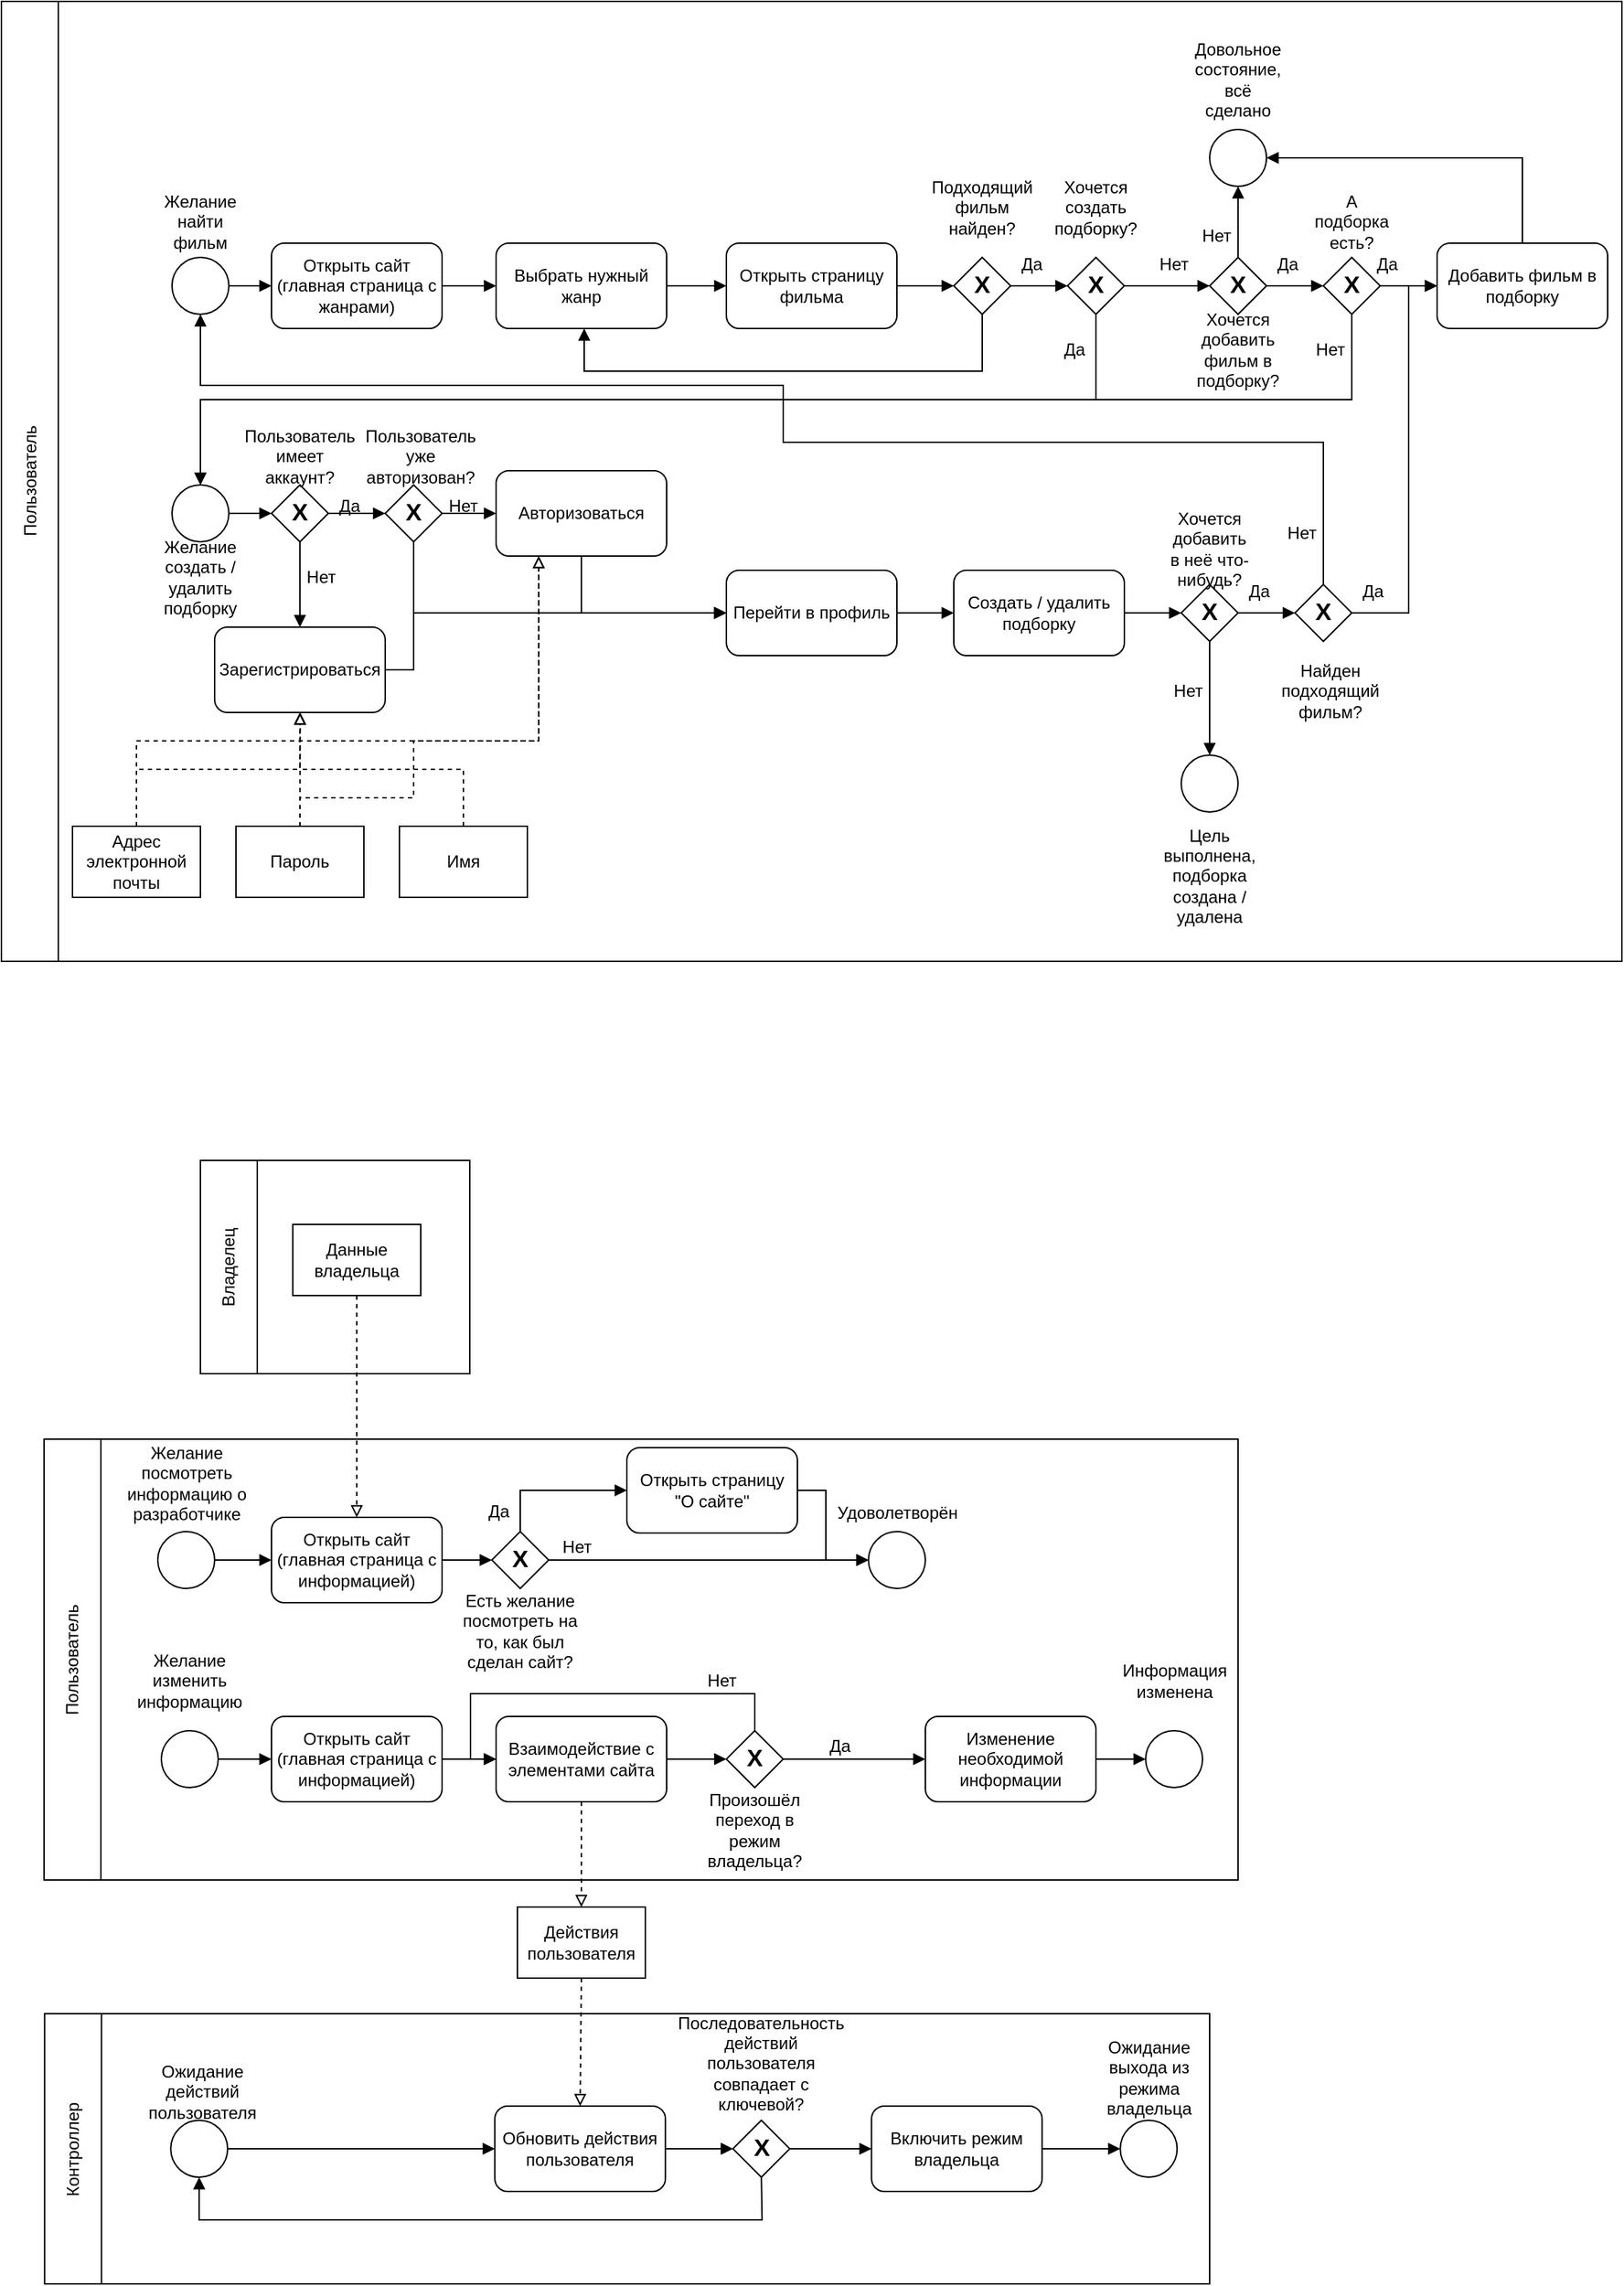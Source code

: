 <mxfile>
    <diagram id="mIA_LtEoGauMohXkHAKf" name="Page-1">
        <mxGraphModel dx="1354" dy="723" grid="0" gridSize="10" guides="1" tooltips="1" connect="1" arrows="1" fold="1" page="0" pageScale="1" pageWidth="1169" pageHeight="827" math="0" shadow="0">
            <root>
                <mxCell id="0"/>
                <mxCell id="1" parent="0"/>
                <mxCell id="163" value="" style="whiteSpace=wrap;html=1;rotation=0;" vertex="1" parent="1">
                    <mxGeometry x="79.13" y="1455" width="780.87" height="190" as="geometry"/>
                </mxCell>
                <mxCell id="162" value="" style="whiteSpace=wrap;html=1;rotation=0;" vertex="1" parent="1">
                    <mxGeometry x="189.5" y="855" width="150" height="150" as="geometry"/>
                </mxCell>
                <mxCell id="111" value="Владелец" style="whiteSpace=wrap;html=1;rotation=-90;" vertex="1" parent="1">
                    <mxGeometry x="95" y="910" width="150" height="40" as="geometry"/>
                </mxCell>
                <mxCell id="161" value="" style="whiteSpace=wrap;html=1;rotation=0;" vertex="1" parent="1">
                    <mxGeometry x="80" y="1051" width="800" height="310" as="geometry"/>
                </mxCell>
                <mxCell id="105" value="" style="whiteSpace=wrap;html=1;rounded=0;fontSize=12;rotation=0;" parent="1" vertex="1">
                    <mxGeometry x="50" y="40" width="1100" height="675" as="geometry"/>
                </mxCell>
                <mxCell id="112" value="Данные владельца" style="whiteSpace=wrap;html=1;rounded=0;fontSize=12;" vertex="1" parent="1">
                    <mxGeometry x="215" y="900" width="90" height="50" as="geometry"/>
                </mxCell>
                <mxCell id="3" value="Пользователь" style="whiteSpace=wrap;html=1;rotation=-90;" parent="1" vertex="1">
                    <mxGeometry x="-307.5" y="357.5" width="675" height="40" as="geometry"/>
                </mxCell>
                <mxCell id="120" style="edgeStyle=none;html=1;exitX=1;exitY=0.5;exitDx=0;exitDy=0;entryX=0;entryY=0.5;entryDx=0;entryDy=0;endArrow=block;endFill=1;" edge="1" parent="1" source="114" target="117">
                    <mxGeometry relative="1" as="geometry"/>
                </mxCell>
                <mxCell id="7" style="edgeStyle=none;html=1;exitX=1;exitY=0.5;exitDx=0;exitDy=0;entryX=0;entryY=0.5;entryDx=0;entryDy=0;endArrow=block;endFill=1;" parent="1" source="4" target="6" edge="1">
                    <mxGeometry relative="1" as="geometry"/>
                </mxCell>
                <mxCell id="121" style="edgeStyle=none;html=1;exitX=0.5;exitY=0;exitDx=0;exitDy=0;entryX=0;entryY=0.5;entryDx=0;entryDy=0;endArrow=block;endFill=1;rounded=0;" edge="1" parent="1" source="114" target="116">
                    <mxGeometry relative="1" as="geometry">
                        <Array as="points">
                            <mxPoint x="375" y="1087"/>
                        </Array>
                    </mxGeometry>
                </mxCell>
                <mxCell id="4" value="" style="ellipse;whiteSpace=wrap;html=1;" parent="1" vertex="1">
                    <mxGeometry x="130" y="220" width="40" height="40" as="geometry"/>
                </mxCell>
                <mxCell id="114" value="&lt;b&gt;&lt;font style=&quot;font-size: 17px;&quot;&gt;Х&lt;/font&gt;&lt;/b&gt;" style="rhombus;whiteSpace=wrap;html=1;rounded=0;" vertex="1" parent="1">
                    <mxGeometry x="355" y="1116" width="40" height="40" as="geometry"/>
                </mxCell>
                <mxCell id="5" value="Желание найти фильм" style="text;strokeColor=none;align=center;fillColor=none;html=1;verticalAlign=middle;whiteSpace=wrap;rounded=0;" parent="1" vertex="1">
                    <mxGeometry x="120" y="180" width="60" height="30" as="geometry"/>
                </mxCell>
                <mxCell id="115" value="Есть желание посмотреть на то, как был сделан сайт?" style="text;strokeColor=none;align=center;fillColor=none;html=1;verticalAlign=middle;whiteSpace=wrap;rounded=0;" vertex="1" parent="1">
                    <mxGeometry x="330" y="1156" width="90" height="60" as="geometry"/>
                </mxCell>
                <mxCell id="14" style="edgeStyle=none;html=1;exitX=1;exitY=0.5;exitDx=0;exitDy=0;entryX=0;entryY=0.5;entryDx=0;entryDy=0;fontSize=12;endArrow=block;endFill=1;" parent="1" source="6" target="8" edge="1">
                    <mxGeometry relative="1" as="geometry"/>
                </mxCell>
                <mxCell id="126" style="edgeStyle=none;rounded=0;html=1;exitX=1;exitY=0.5;exitDx=0;exitDy=0;entryX=0;entryY=0.5;entryDx=0;entryDy=0;endArrow=block;endFill=1;" edge="1" parent="1" source="116" target="117">
                    <mxGeometry relative="1" as="geometry">
                        <Array as="points">
                            <mxPoint x="590" y="1087"/>
                            <mxPoint x="590" y="1136"/>
                        </Array>
                    </mxGeometry>
                </mxCell>
                <mxCell id="6" value="Открыть сайт (главная страница с жанрами)" style="whiteSpace=wrap;html=1;rounded=1;" parent="1" vertex="1">
                    <mxGeometry x="200" y="210" width="120" height="60" as="geometry"/>
                </mxCell>
                <mxCell id="116" value="Открыть страницу &quot;О сайте&quot;" style="whiteSpace=wrap;html=1;rounded=1;" vertex="1" parent="1">
                    <mxGeometry x="450" y="1057" width="120" height="60" as="geometry"/>
                </mxCell>
                <mxCell id="15" style="edgeStyle=none;html=1;exitX=1;exitY=0.5;exitDx=0;exitDy=0;entryX=0;entryY=0.5;entryDx=0;entryDy=0;fontSize=12;endArrow=block;endFill=1;" parent="1" source="8" target="9" edge="1">
                    <mxGeometry relative="1" as="geometry"/>
                </mxCell>
                <mxCell id="117" value="" style="ellipse;whiteSpace=wrap;html=1;" vertex="1" parent="1">
                    <mxGeometry x="620" y="1116" width="40" height="40" as="geometry"/>
                </mxCell>
                <mxCell id="8" value="Выбрать нужный жанр" style="whiteSpace=wrap;html=1;rounded=1;" parent="1" vertex="1">
                    <mxGeometry x="358" y="210" width="120" height="60" as="geometry"/>
                </mxCell>
                <mxCell id="119" value="Удоволетворён" style="text;strokeColor=none;align=center;fillColor=none;html=1;verticalAlign=middle;whiteSpace=wrap;rounded=0;" vertex="1" parent="1">
                    <mxGeometry x="592.5" y="1088" width="95" height="29" as="geometry"/>
                </mxCell>
                <mxCell id="16" style="edgeStyle=none;html=1;exitX=1;exitY=0.5;exitDx=0;exitDy=0;entryX=0;entryY=0.5;entryDx=0;entryDy=0;fontSize=12;endArrow=block;endFill=1;" parent="1" source="9" target="11" edge="1">
                    <mxGeometry relative="1" as="geometry"/>
                </mxCell>
                <mxCell id="124" value="Да" style="text;strokeColor=none;align=center;fillColor=none;html=1;verticalAlign=middle;whiteSpace=wrap;rounded=0;" vertex="1" parent="1">
                    <mxGeometry x="340" y="1091" width="40" height="21" as="geometry"/>
                </mxCell>
                <mxCell id="9" value="Открыть страницу фильма" style="whiteSpace=wrap;html=1;rounded=1;" parent="1" vertex="1">
                    <mxGeometry x="520" y="210" width="120" height="60" as="geometry"/>
                </mxCell>
                <mxCell id="125" value="Нет" style="text;strokeColor=none;align=center;fillColor=none;html=1;verticalAlign=middle;whiteSpace=wrap;rounded=0;" vertex="1" parent="1">
                    <mxGeometry x="395" y="1116" width="40" height="21" as="geometry"/>
                </mxCell>
                <mxCell id="20" style="edgeStyle=none;html=1;exitX=1;exitY=0.5;exitDx=0;exitDy=0;entryX=0;entryY=0.5;entryDx=0;entryDy=0;fontSize=12;endArrow=block;endFill=1;" parent="1" source="11" target="19" edge="1">
                    <mxGeometry relative="1" as="geometry"/>
                </mxCell>
                <mxCell id="127" value="Желание изменить информацию" style="text;strokeColor=none;align=center;fillColor=none;html=1;verticalAlign=middle;whiteSpace=wrap;rounded=0;" vertex="1" parent="1">
                    <mxGeometry x="95" y="1191" width="95" height="60" as="geometry"/>
                </mxCell>
                <mxCell id="28" style="edgeStyle=none;html=1;exitX=0.5;exitY=1;exitDx=0;exitDy=0;fontSize=12;endArrow=block;endFill=1;rounded=0;" parent="1" source="11" edge="1">
                    <mxGeometry relative="1" as="geometry">
                        <mxPoint x="420" y="270" as="targetPoint"/>
                        <Array as="points">
                            <mxPoint x="700" y="300"/>
                            <mxPoint x="420" y="300"/>
                        </Array>
                    </mxGeometry>
                </mxCell>
                <mxCell id="131" style="edgeStyle=none;rounded=0;html=1;exitX=1;exitY=0.5;exitDx=0;exitDy=0;entryX=0;entryY=0.5;entryDx=0;entryDy=0;endArrow=block;endFill=1;" edge="1" parent="1" source="128" target="129">
                    <mxGeometry relative="1" as="geometry"/>
                </mxCell>
                <mxCell id="11" value="&lt;b&gt;&lt;font style=&quot;font-size: 17px;&quot;&gt;Х&lt;/font&gt;&lt;/b&gt;" style="rhombus;whiteSpace=wrap;html=1;rounded=0;" parent="1" vertex="1">
                    <mxGeometry x="680" y="220" width="40" height="40" as="geometry"/>
                </mxCell>
                <mxCell id="128" value="" style="ellipse;whiteSpace=wrap;html=1;" vertex="1" parent="1">
                    <mxGeometry x="122.5" y="1256" width="40" height="40" as="geometry"/>
                </mxCell>
                <mxCell id="18" value="Хочется создать подборку?" style="text;strokeColor=none;align=center;fillColor=none;html=1;verticalAlign=middle;whiteSpace=wrap;rounded=0;fontSize=12;" parent="1" vertex="1">
                    <mxGeometry x="750" y="170" width="60" height="30" as="geometry"/>
                </mxCell>
                <mxCell id="132" style="edgeStyle=none;rounded=0;html=1;exitX=1;exitY=0.5;exitDx=0;exitDy=0;entryX=0;entryY=0.5;entryDx=0;entryDy=0;endArrow=block;endFill=1;" edge="1" parent="1" source="129" target="130">
                    <mxGeometry relative="1" as="geometry"/>
                </mxCell>
                <mxCell id="22" style="edgeStyle=none;html=1;exitX=1;exitY=0.5;exitDx=0;exitDy=0;entryX=0;entryY=0.5;entryDx=0;entryDy=0;fontSize=12;endArrow=block;endFill=1;" parent="1" source="19" target="77" edge="1">
                    <mxGeometry relative="1" as="geometry">
                        <mxPoint x="870.0" y="240" as="targetPoint"/>
                    </mxGeometry>
                </mxCell>
                <mxCell id="129" value="Открыть сайт (главная страница с информацией)" style="whiteSpace=wrap;html=1;rounded=1;" vertex="1" parent="1">
                    <mxGeometry x="200" y="1246" width="120" height="60" as="geometry"/>
                </mxCell>
                <mxCell id="29" style="edgeStyle=none;rounded=0;html=1;exitX=0.5;exitY=1;exitDx=0;exitDy=0;fontSize=12;endArrow=block;endFill=1;entryX=0.5;entryY=0;entryDx=0;entryDy=0;" parent="1" source="19" target="25" edge="1">
                    <mxGeometry relative="1" as="geometry">
                        <mxPoint x="240" y="360" as="targetPoint"/>
                        <Array as="points">
                            <mxPoint x="780" y="320"/>
                            <mxPoint x="150" y="320"/>
                        </Array>
                    </mxGeometry>
                </mxCell>
                <mxCell id="155" style="edgeStyle=none;rounded=0;html=1;exitX=1;exitY=0.5;exitDx=0;exitDy=0;entryX=0;entryY=0.5;entryDx=0;entryDy=0;endArrow=block;endFill=1;" edge="1" parent="1" source="130" target="151">
                    <mxGeometry relative="1" as="geometry"/>
                </mxCell>
                <mxCell id="19" value="&lt;b&gt;&lt;font style=&quot;font-size: 17px;&quot;&gt;Х&lt;/font&gt;&lt;/b&gt;" style="rhombus;whiteSpace=wrap;html=1;rounded=0;" parent="1" vertex="1">
                    <mxGeometry x="760" y="220" width="40" height="40" as="geometry"/>
                </mxCell>
                <mxCell id="164" style="edgeStyle=none;rounded=0;html=1;exitX=0.5;exitY=1;exitDx=0;exitDy=0;entryX=0.5;entryY=0;entryDx=0;entryDy=0;endArrow=block;endFill=0;dashed=1;" edge="1" parent="1" source="130" target="149">
                    <mxGeometry relative="1" as="geometry"/>
                </mxCell>
                <mxCell id="130" value="Взаимодействие с элементами сайта" style="whiteSpace=wrap;html=1;rounded=1;" vertex="1" parent="1">
                    <mxGeometry x="358" y="1246" width="120" height="60" as="geometry"/>
                </mxCell>
                <mxCell id="21" value="Да" style="text;strokeColor=none;align=center;fillColor=none;html=1;verticalAlign=middle;whiteSpace=wrap;rounded=0;fontSize=12;" parent="1" vertex="1">
                    <mxGeometry x="720" y="220" width="30" height="10" as="geometry"/>
                </mxCell>
                <mxCell id="133" value="Контроллер" style="whiteSpace=wrap;html=1;rotation=-90;" vertex="1" parent="1">
                    <mxGeometry x="-34.62" y="1530" width="190" height="40" as="geometry"/>
                </mxCell>
                <mxCell id="23" value="Нет" style="text;strokeColor=none;align=center;fillColor=none;html=1;verticalAlign=middle;whiteSpace=wrap;rounded=0;fontSize=12;" parent="1" vertex="1">
                    <mxGeometry x="820" y="220" width="30" height="10" as="geometry"/>
                </mxCell>
                <mxCell id="147" style="edgeStyle=none;rounded=0;html=1;exitX=1;exitY=0.5;exitDx=0;exitDy=0;entryX=0;entryY=0.5;entryDx=0;entryDy=0;endArrow=block;endFill=1;" edge="1" parent="1" source="135" target="137">
                    <mxGeometry relative="1" as="geometry"/>
                </mxCell>
                <mxCell id="32" style="edgeStyle=none;rounded=0;html=1;exitX=1;exitY=0.5;exitDx=0;exitDy=0;entryX=0;entryY=0.5;entryDx=0;entryDy=0;fontSize=12;endArrow=block;endFill=1;" parent="1" source="25" target="31" edge="1">
                    <mxGeometry relative="1" as="geometry"/>
                </mxCell>
                <mxCell id="135" value="" style="ellipse;whiteSpace=wrap;html=1;" vertex="1" parent="1">
                    <mxGeometry x="129.13" y="1530" width="40" height="40" as="geometry"/>
                </mxCell>
                <mxCell id="25" value="" style="ellipse;whiteSpace=wrap;html=1;" parent="1" vertex="1">
                    <mxGeometry x="130" y="380" width="40" height="40" as="geometry"/>
                </mxCell>
                <mxCell id="136" value="Ожидание действий пользователя" style="text;strokeColor=none;align=center;fillColor=none;html=1;verticalAlign=middle;whiteSpace=wrap;rounded=0;" vertex="1" parent="1">
                    <mxGeometry x="104.13" y="1480" width="95" height="60" as="geometry"/>
                </mxCell>
                <mxCell id="26" value="Желание создать / удалить подборку" style="text;strokeColor=none;align=center;fillColor=none;html=1;verticalAlign=middle;whiteSpace=wrap;rounded=0;" parent="1" vertex="1">
                    <mxGeometry x="120" y="430" width="60" height="30" as="geometry"/>
                </mxCell>
                <mxCell id="142" style="edgeStyle=none;rounded=0;html=1;exitX=1;exitY=0.5;exitDx=0;exitDy=0;entryX=0;entryY=0.5;entryDx=0;entryDy=0;endArrow=block;endFill=1;" edge="1" parent="1" source="137" target="138">
                    <mxGeometry relative="1" as="geometry"/>
                </mxCell>
                <mxCell id="30" value="Да" style="text;strokeColor=none;align=center;fillColor=none;html=1;verticalAlign=middle;whiteSpace=wrap;rounded=0;fontSize=12;" parent="1" vertex="1">
                    <mxGeometry x="750" y="280" width="30" height="10" as="geometry"/>
                </mxCell>
                <mxCell id="137" value="Обновить действия пользователя" style="whiteSpace=wrap;html=1;rounded=1;" vertex="1" parent="1">
                    <mxGeometry x="357.13" y="1520" width="120" height="60" as="geometry"/>
                </mxCell>
                <mxCell id="37" style="edgeStyle=none;rounded=0;html=1;exitX=1;exitY=0.5;exitDx=0;exitDy=0;entryX=0;entryY=0.5;entryDx=0;entryDy=0;fontSize=12;endArrow=block;endFill=1;" parent="1" source="31" target="35" edge="1">
                    <mxGeometry relative="1" as="geometry"/>
                </mxCell>
                <mxCell id="143" style="edgeStyle=none;rounded=0;html=1;exitX=1;exitY=0.5;exitDx=0;exitDy=0;entryX=0;entryY=0.5;entryDx=0;entryDy=0;endArrow=block;endFill=1;" edge="1" parent="1" source="138" target="141">
                    <mxGeometry relative="1" as="geometry"/>
                </mxCell>
                <mxCell id="45" style="edgeStyle=none;rounded=0;html=1;exitX=0.5;exitY=1;exitDx=0;exitDy=0;fontSize=12;endArrow=block;endFill=1;" parent="1" source="31" target="44" edge="1">
                    <mxGeometry relative="1" as="geometry"/>
                </mxCell>
                <mxCell id="144" style="edgeStyle=none;rounded=0;html=1;exitX=0.5;exitY=1;exitDx=0;exitDy=0;entryX=0.5;entryY=1;entryDx=0;entryDy=0;endArrow=block;endFill=1;" edge="1" parent="1" source="138" target="135">
                    <mxGeometry relative="1" as="geometry">
                        <Array as="points">
                            <mxPoint x="545.13" y="1600"/>
                            <mxPoint x="149.13" y="1600"/>
                        </Array>
                    </mxGeometry>
                </mxCell>
                <mxCell id="31" value="&lt;b&gt;&lt;font style=&quot;font-size: 17px;&quot;&gt;Х&lt;/font&gt;&lt;/b&gt;" style="rhombus;whiteSpace=wrap;html=1;rounded=0;" parent="1" vertex="1">
                    <mxGeometry x="200" y="380" width="40" height="40" as="geometry"/>
                </mxCell>
                <mxCell id="138" value="&lt;b&gt;&lt;font style=&quot;font-size: 17px;&quot;&gt;Х&lt;/font&gt;&lt;/b&gt;" style="rhombus;whiteSpace=wrap;html=1;rounded=0;" vertex="1" parent="1">
                    <mxGeometry x="524.63" y="1530" width="40" height="40" as="geometry"/>
                </mxCell>
                <mxCell id="33" value="Пользователь имеет аккаунт?" style="text;strokeColor=none;align=center;fillColor=none;html=1;verticalAlign=middle;whiteSpace=wrap;rounded=0;" parent="1" vertex="1">
                    <mxGeometry x="195" y="350" width="50" height="20" as="geometry"/>
                </mxCell>
                <mxCell id="139" value="Последовательность действий пользователя совпадает с ключевой?" style="text;strokeColor=none;align=center;fillColor=none;html=1;verticalAlign=middle;whiteSpace=wrap;rounded=0;" vertex="1" parent="1">
                    <mxGeometry x="497.13" y="1460" width="95" height="60" as="geometry"/>
                </mxCell>
                <mxCell id="42" style="edgeStyle=none;rounded=0;html=1;exitX=1;exitY=0.5;exitDx=0;exitDy=0;entryX=0;entryY=0.5;entryDx=0;entryDy=0;fontSize=12;endArrow=block;endFill=1;" parent="1" source="35" target="40" edge="1">
                    <mxGeometry relative="1" as="geometry"/>
                </mxCell>
                <mxCell id="166" style="edgeStyle=none;rounded=0;html=1;exitX=1;exitY=0.5;exitDx=0;exitDy=0;entryX=0;entryY=0.5;entryDx=0;entryDy=0;endArrow=block;endFill=1;" edge="1" parent="1" source="141" target="145">
                    <mxGeometry relative="1" as="geometry"/>
                </mxCell>
                <mxCell id="141" value="Включить режим владельца" style="whiteSpace=wrap;html=1;rounded=1;" vertex="1" parent="1">
                    <mxGeometry x="622.13" y="1520" width="120" height="60" as="geometry"/>
                </mxCell>
                <mxCell id="47" style="edgeStyle=none;rounded=0;html=1;exitX=0.5;exitY=1;exitDx=0;exitDy=0;entryX=0;entryY=0.5;entryDx=0;entryDy=0;fontSize=12;endArrow=block;endFill=1;" parent="1" source="35" target="41" edge="1">
                    <mxGeometry relative="1" as="geometry">
                        <Array as="points">
                            <mxPoint x="300" y="470"/>
                        </Array>
                    </mxGeometry>
                </mxCell>
                <mxCell id="145" value="" style="ellipse;whiteSpace=wrap;html=1;" vertex="1" parent="1">
                    <mxGeometry x="797.13" y="1530" width="40" height="40" as="geometry"/>
                </mxCell>
                <mxCell id="35" value="&lt;b&gt;&lt;font style=&quot;font-size: 17px;&quot;&gt;Х&lt;/font&gt;&lt;/b&gt;" style="rhombus;whiteSpace=wrap;html=1;rounded=0;" parent="1" vertex="1">
                    <mxGeometry x="280" y="380" width="40" height="40" as="geometry"/>
                </mxCell>
                <mxCell id="146" value="Ожидание выхода из режима владельца" style="text;strokeColor=none;align=center;fillColor=none;html=1;verticalAlign=middle;whiteSpace=wrap;rounded=0;" vertex="1" parent="1">
                    <mxGeometry x="769.63" y="1470" width="95" height="60" as="geometry"/>
                </mxCell>
                <mxCell id="36" value="Пользователь уже авторизован?" style="text;strokeColor=none;align=center;fillColor=none;html=1;verticalAlign=middle;whiteSpace=wrap;rounded=0;" parent="1" vertex="1">
                    <mxGeometry x="280" y="350" width="50" height="20" as="geometry"/>
                </mxCell>
                <mxCell id="165" style="edgeStyle=none;rounded=0;html=1;exitX=0.5;exitY=1;exitDx=0;exitDy=0;entryX=0.5;entryY=0;entryDx=0;entryDy=0;dashed=1;endArrow=block;endFill=0;" edge="1" parent="1" source="149" target="137">
                    <mxGeometry relative="1" as="geometry"/>
                </mxCell>
                <mxCell id="149" value="Действия пользователя" style="whiteSpace=wrap;html=1;rounded=0;fontSize=12;" vertex="1" parent="1">
                    <mxGeometry x="373" y="1380" width="90" height="50" as="geometry"/>
                </mxCell>
                <mxCell id="38" value="Да" style="text;strokeColor=none;align=center;fillColor=none;html=1;verticalAlign=middle;whiteSpace=wrap;rounded=0;fontSize=12;" parent="1" vertex="1">
                    <mxGeometry x="240" y="390" width="30" height="10" as="geometry"/>
                </mxCell>
                <mxCell id="160" style="edgeStyle=none;rounded=0;html=1;exitX=1;exitY=0.5;exitDx=0;exitDy=0;entryX=0;entryY=0.5;entryDx=0;entryDy=0;endArrow=block;endFill=1;" edge="1" parent="1" source="150" target="158">
                    <mxGeometry relative="1" as="geometry"/>
                </mxCell>
                <mxCell id="39" value="Нет" style="text;strokeColor=none;align=center;fillColor=none;html=1;verticalAlign=middle;whiteSpace=wrap;rounded=0;fontSize=12;" parent="1" vertex="1">
                    <mxGeometry x="320" y="390" width="30" height="10" as="geometry"/>
                </mxCell>
                <mxCell id="150" value="Изменение необходимой информации" style="whiteSpace=wrap;html=1;rounded=1;" vertex="1" parent="1">
                    <mxGeometry x="660" y="1246" width="120" height="60" as="geometry"/>
                </mxCell>
                <mxCell id="49" style="edgeStyle=none;rounded=0;html=1;exitX=0.5;exitY=1;exitDx=0;exitDy=0;entryX=0;entryY=0.5;entryDx=0;entryDy=0;fontSize=12;endArrow=block;endFill=1;" parent="1" source="40" target="41" edge="1">
                    <mxGeometry relative="1" as="geometry">
                        <Array as="points">
                            <mxPoint x="418" y="470"/>
                        </Array>
                    </mxGeometry>
                </mxCell>
                <mxCell id="153" style="edgeStyle=none;rounded=0;html=1;exitX=0.5;exitY=0;exitDx=0;exitDy=0;entryX=0;entryY=0.5;entryDx=0;entryDy=0;endArrow=block;endFill=1;" edge="1" parent="1" source="151" target="130">
                    <mxGeometry relative="1" as="geometry">
                        <Array as="points">
                            <mxPoint x="540" y="1230"/>
                            <mxPoint x="340" y="1230"/>
                            <mxPoint x="340" y="1276"/>
                        </Array>
                    </mxGeometry>
                </mxCell>
                <mxCell id="40" value="Авторизоваться" style="whiteSpace=wrap;html=1;rounded=1;" parent="1" vertex="1">
                    <mxGeometry x="358" y="370" width="120" height="60" as="geometry"/>
                </mxCell>
                <mxCell id="154" style="edgeStyle=none;rounded=0;html=1;exitX=1;exitY=0.5;exitDx=0;exitDy=0;entryX=0;entryY=0.5;entryDx=0;entryDy=0;endArrow=block;endFill=1;" edge="1" parent="1" source="151" target="150">
                    <mxGeometry relative="1" as="geometry"/>
                </mxCell>
                <mxCell id="69" style="edgeStyle=none;rounded=0;html=1;exitX=1;exitY=0.5;exitDx=0;exitDy=0;entryX=0;entryY=0.5;entryDx=0;entryDy=0;fontSize=12;endArrow=block;endFill=1;" parent="1" source="41" target="62" edge="1">
                    <mxGeometry relative="1" as="geometry"/>
                </mxCell>
                <mxCell id="151" value="&lt;b&gt;&lt;font style=&quot;font-size: 17px;&quot;&gt;Х&lt;/font&gt;&lt;/b&gt;" style="rhombus;whiteSpace=wrap;html=1;rounded=0;" vertex="1" parent="1">
                    <mxGeometry x="520" y="1256" width="40" height="40" as="geometry"/>
                </mxCell>
                <mxCell id="41" value="Перейти в профиль" style="whiteSpace=wrap;html=1;rounded=1;" parent="1" vertex="1">
                    <mxGeometry x="520" y="440" width="120" height="60" as="geometry"/>
                </mxCell>
                <mxCell id="152" value="Произошёл переход в режим владельца?" style="text;strokeColor=none;align=center;fillColor=none;html=1;verticalAlign=middle;whiteSpace=wrap;rounded=0;" vertex="1" parent="1">
                    <mxGeometry x="495" y="1296" width="90" height="60" as="geometry"/>
                </mxCell>
                <mxCell id="48" style="edgeStyle=none;rounded=0;html=1;exitX=1;exitY=0.5;exitDx=0;exitDy=0;entryX=0;entryY=0.5;entryDx=0;entryDy=0;fontSize=12;endArrow=block;endFill=1;" parent="1" source="44" target="41" edge="1">
                    <mxGeometry relative="1" as="geometry">
                        <Array as="points">
                            <mxPoint x="300" y="510"/>
                            <mxPoint x="300" y="470"/>
                        </Array>
                    </mxGeometry>
                </mxCell>
                <mxCell id="156" value="Нет" style="text;strokeColor=none;align=center;fillColor=none;html=1;verticalAlign=middle;whiteSpace=wrap;rounded=0;" vertex="1" parent="1">
                    <mxGeometry x="497.13" y="1210.5" width="40" height="21" as="geometry"/>
                </mxCell>
                <mxCell id="44" value="Зарегистрироваться" style="whiteSpace=wrap;html=1;rounded=1;" parent="1" vertex="1">
                    <mxGeometry x="160" y="480" width="120" height="60" as="geometry"/>
                </mxCell>
                <mxCell id="157" value="Да" style="text;strokeColor=none;align=center;fillColor=none;html=1;verticalAlign=middle;whiteSpace=wrap;rounded=0;" vertex="1" parent="1">
                    <mxGeometry x="580" y="1256" width="40" height="21" as="geometry"/>
                </mxCell>
                <mxCell id="46" value="Нет" style="text;strokeColor=none;align=center;fillColor=none;html=1;verticalAlign=middle;whiteSpace=wrap;rounded=0;fontSize=12;" parent="1" vertex="1">
                    <mxGeometry x="220" y="440" width="30" height="10" as="geometry"/>
                </mxCell>
                <mxCell id="158" value="" style="ellipse;whiteSpace=wrap;html=1;" vertex="1" parent="1">
                    <mxGeometry x="815" y="1256" width="40" height="40" as="geometry"/>
                </mxCell>
                <mxCell id="56" style="edgeStyle=none;rounded=0;html=1;exitX=0.5;exitY=0;exitDx=0;exitDy=0;entryX=0.5;entryY=1;entryDx=0;entryDy=0;fontSize=12;endArrow=block;endFill=0;dashed=1;" parent="1" source="50" target="44" edge="1">
                    <mxGeometry relative="1" as="geometry">
                        <Array as="points">
                            <mxPoint x="105" y="580"/>
                            <mxPoint x="220" y="580"/>
                        </Array>
                    </mxGeometry>
                </mxCell>
                <mxCell id="159" value="Информация изменена" style="text;strokeColor=none;align=center;fillColor=none;html=1;verticalAlign=middle;whiteSpace=wrap;rounded=0;" vertex="1" parent="1">
                    <mxGeometry x="787.5" y="1206.5" width="95" height="29" as="geometry"/>
                </mxCell>
                <mxCell id="60" style="edgeStyle=none;rounded=0;html=1;exitX=0.5;exitY=0;exitDx=0;exitDy=0;entryX=0.25;entryY=1;entryDx=0;entryDy=0;dashed=1;fontSize=12;endArrow=block;endFill=0;" parent="1" source="50" target="40" edge="1">
                    <mxGeometry relative="1" as="geometry">
                        <Array as="points">
                            <mxPoint x="105" y="600"/>
                            <mxPoint x="105" y="560"/>
                            <mxPoint x="388" y="560"/>
                        </Array>
                    </mxGeometry>
                </mxCell>
                <mxCell id="50" value="Адрес электронной почты" style="whiteSpace=wrap;html=1;rounded=0;fontSize=12;" parent="1" vertex="1">
                    <mxGeometry x="60" y="620" width="90" height="50" as="geometry"/>
                </mxCell>
                <mxCell id="57" style="edgeStyle=none;rounded=0;html=1;exitX=0.5;exitY=0;exitDx=0;exitDy=0;dashed=1;fontSize=12;endArrow=block;endFill=0;" parent="1" source="54" edge="1">
                    <mxGeometry relative="1" as="geometry">
                        <mxPoint x="220.222" y="540.0" as="targetPoint"/>
                    </mxGeometry>
                </mxCell>
                <mxCell id="59" style="edgeStyle=none;rounded=0;html=1;exitX=0.5;exitY=0;exitDx=0;exitDy=0;entryX=0.25;entryY=1;entryDx=0;entryDy=0;dashed=1;fontSize=12;endArrow=block;endFill=0;" parent="1" source="54" target="40" edge="1">
                    <mxGeometry relative="1" as="geometry">
                        <Array as="points">
                            <mxPoint x="220" y="600"/>
                            <mxPoint x="300" y="600"/>
                            <mxPoint x="300" y="560"/>
                            <mxPoint x="388" y="560"/>
                        </Array>
                    </mxGeometry>
                </mxCell>
                <mxCell id="54" value="Пароль" style="whiteSpace=wrap;html=1;rounded=0;fontSize=12;" parent="1" vertex="1">
                    <mxGeometry x="175" y="620" width="90" height="50" as="geometry"/>
                </mxCell>
                <mxCell id="58" style="edgeStyle=none;rounded=0;html=1;exitX=0.5;exitY=0;exitDx=0;exitDy=0;entryX=0.5;entryY=1;entryDx=0;entryDy=0;dashed=1;fontSize=12;endArrow=block;endFill=0;" parent="1" source="55" target="44" edge="1">
                    <mxGeometry relative="1" as="geometry">
                        <Array as="points">
                            <mxPoint x="335" y="580"/>
                            <mxPoint x="220" y="580"/>
                        </Array>
                    </mxGeometry>
                </mxCell>
                <mxCell id="55" value="Имя" style="whiteSpace=wrap;html=1;rounded=0;fontSize=12;" parent="1" vertex="1">
                    <mxGeometry x="290" y="620" width="90" height="50" as="geometry"/>
                </mxCell>
                <mxCell id="70" style="edgeStyle=none;rounded=0;html=1;exitX=1;exitY=0.5;exitDx=0;exitDy=0;entryX=0;entryY=0.5;entryDx=0;entryDy=0;fontSize=12;endArrow=block;endFill=1;" parent="1" source="62" target="64" edge="1">
                    <mxGeometry relative="1" as="geometry"/>
                </mxCell>
                <mxCell id="62" value="Создать / удалить подборку" style="whiteSpace=wrap;html=1;rounded=1;" parent="1" vertex="1">
                    <mxGeometry x="680" y="440" width="120" height="60" as="geometry"/>
                </mxCell>
                <mxCell id="73" style="edgeStyle=none;rounded=0;html=1;exitX=0.5;exitY=1;exitDx=0;exitDy=0;fontSize=12;endArrow=block;endFill=1;" parent="1" source="64" target="67" edge="1">
                    <mxGeometry relative="1" as="geometry"/>
                </mxCell>
                <mxCell id="96" style="edgeStyle=none;rounded=0;html=1;exitX=1;exitY=0.5;exitDx=0;exitDy=0;entryX=0;entryY=0.5;entryDx=0;entryDy=0;fontSize=12;endArrow=block;endFill=1;" parent="1" source="64" target="75" edge="1">
                    <mxGeometry relative="1" as="geometry"/>
                </mxCell>
                <mxCell id="64" value="&lt;b&gt;&lt;font style=&quot;font-size: 17px;&quot;&gt;Х&lt;/font&gt;&lt;/b&gt;" style="rhombus;whiteSpace=wrap;html=1;rounded=0;" parent="1" vertex="1">
                    <mxGeometry x="840" y="450" width="40" height="40" as="geometry"/>
                </mxCell>
                <mxCell id="66" value="Хочется добавить в неё что-нибудь?" style="text;strokeColor=none;align=center;fillColor=none;html=1;verticalAlign=middle;whiteSpace=wrap;rounded=0;fontSize=12;" parent="1" vertex="1">
                    <mxGeometry x="830" y="410" width="60" height="30" as="geometry"/>
                </mxCell>
                <mxCell id="67" value="" style="ellipse;whiteSpace=wrap;html=1;" parent="1" vertex="1">
                    <mxGeometry x="840" y="570" width="40" height="40" as="geometry"/>
                </mxCell>
                <mxCell id="68" value="Цель выполнена, подборка создана / удалена" style="text;strokeColor=none;align=center;fillColor=none;html=1;verticalAlign=middle;whiteSpace=wrap;rounded=0;fontSize=12;" parent="1" vertex="1">
                    <mxGeometry x="830" y="640" width="60" height="30" as="geometry"/>
                </mxCell>
                <mxCell id="72" value="Нет" style="text;strokeColor=none;align=center;fillColor=none;html=1;verticalAlign=middle;whiteSpace=wrap;rounded=0;fontSize=12;" parent="1" vertex="1">
                    <mxGeometry x="830" y="520" width="30" height="10" as="geometry"/>
                </mxCell>
                <mxCell id="97" style="edgeStyle=none;rounded=0;html=1;exitX=1;exitY=0.5;exitDx=0;exitDy=0;entryX=0;entryY=0.5;entryDx=0;entryDy=0;fontSize=12;endArrow=block;endFill=1;" parent="1" source="75" target="94" edge="1">
                    <mxGeometry relative="1" as="geometry">
                        <Array as="points">
                            <mxPoint x="1000" y="470"/>
                            <mxPoint x="1000" y="240"/>
                        </Array>
                    </mxGeometry>
                </mxCell>
                <mxCell id="101" style="edgeStyle=none;rounded=0;html=1;exitX=0.5;exitY=0;exitDx=0;exitDy=0;fontSize=12;endArrow=block;endFill=1;entryX=0.5;entryY=1;entryDx=0;entryDy=0;" parent="1" source="75" target="4" edge="1">
                    <mxGeometry relative="1" as="geometry">
                        <mxPoint x="380" y="350" as="targetPoint"/>
                        <Array as="points">
                            <mxPoint x="940" y="350"/>
                            <mxPoint x="560" y="350"/>
                            <mxPoint x="560" y="310"/>
                            <mxPoint x="150" y="310"/>
                        </Array>
                    </mxGeometry>
                </mxCell>
                <mxCell id="75" value="&lt;span style=&quot;font-size: 17px;&quot;&gt;&lt;b&gt;Х&lt;/b&gt;&lt;/span&gt;" style="rhombus;whiteSpace=wrap;html=1;rounded=0;" parent="1" vertex="1">
                    <mxGeometry x="920" y="450" width="40" height="40" as="geometry"/>
                </mxCell>
                <mxCell id="76" value="Найден подходящий фильм?" style="text;strokeColor=none;align=center;fillColor=none;html=1;verticalAlign=middle;whiteSpace=wrap;rounded=0;fontSize=12;" parent="1" vertex="1">
                    <mxGeometry x="915" y="510" width="60" height="30" as="geometry"/>
                </mxCell>
                <mxCell id="89" style="edgeStyle=none;rounded=0;html=1;exitX=1;exitY=0.5;exitDx=0;exitDy=0;entryX=0;entryY=0.5;entryDx=0;entryDy=0;fontSize=12;endArrow=block;endFill=1;" parent="1" source="77" target="85" edge="1">
                    <mxGeometry relative="1" as="geometry"/>
                </mxCell>
                <mxCell id="92" style="edgeStyle=none;rounded=0;html=1;exitX=0.5;exitY=0;exitDx=0;exitDy=0;entryX=0.5;entryY=1;entryDx=0;entryDy=0;fontSize=12;endArrow=block;endFill=1;" parent="1" source="77" target="84" edge="1">
                    <mxGeometry relative="1" as="geometry"/>
                </mxCell>
                <mxCell id="77" value="&lt;b&gt;&lt;font style=&quot;font-size: 17px;&quot;&gt;Х&lt;/font&gt;&lt;/b&gt;" style="rhombus;whiteSpace=wrap;html=1;rounded=0;" parent="1" vertex="1">
                    <mxGeometry x="860" y="220" width="40" height="40" as="geometry"/>
                </mxCell>
                <mxCell id="78" value="Хочется добавить фильм в подборку?" style="text;strokeColor=none;align=center;fillColor=none;html=1;verticalAlign=middle;whiteSpace=wrap;rounded=0;fontSize=12;" parent="1" vertex="1">
                    <mxGeometry x="850" y="270" width="60" height="30" as="geometry"/>
                </mxCell>
                <mxCell id="83" value="Довольное состояние,&lt;br&gt;всё сделано" style="text;strokeColor=none;align=center;fillColor=none;html=1;verticalAlign=middle;whiteSpace=wrap;rounded=0;fontSize=12;" parent="1" vertex="1">
                    <mxGeometry x="850" y="80" width="60" height="30" as="geometry"/>
                </mxCell>
                <mxCell id="84" value="" style="ellipse;whiteSpace=wrap;html=1;" parent="1" vertex="1">
                    <mxGeometry x="860" y="130" width="40" height="40" as="geometry"/>
                </mxCell>
                <mxCell id="87" style="edgeStyle=none;rounded=0;html=1;exitX=0.5;exitY=1;exitDx=0;exitDy=0;fontSize=12;endArrow=block;endFill=1;entryX=0.5;entryY=0;entryDx=0;entryDy=0;" parent="1" source="85" target="25" edge="1">
                    <mxGeometry relative="1" as="geometry">
                        <mxPoint x="680" y="350" as="targetPoint"/>
                        <Array as="points">
                            <mxPoint x="960" y="320"/>
                            <mxPoint x="150" y="320"/>
                        </Array>
                    </mxGeometry>
                </mxCell>
                <mxCell id="95" style="edgeStyle=none;rounded=0;html=1;exitX=1;exitY=0.5;exitDx=0;exitDy=0;entryX=0;entryY=0.5;entryDx=0;entryDy=0;fontSize=12;endArrow=block;endFill=1;" parent="1" source="85" target="94" edge="1">
                    <mxGeometry relative="1" as="geometry"/>
                </mxCell>
                <mxCell id="85" value="&lt;b&gt;&lt;font style=&quot;font-size: 17px;&quot;&gt;Х&lt;/font&gt;&lt;/b&gt;" style="rhombus;whiteSpace=wrap;html=1;rounded=0;" parent="1" vertex="1">
                    <mxGeometry x="940" y="220" width="40" height="40" as="geometry"/>
                </mxCell>
                <mxCell id="86" value="А подборка есть?" style="text;strokeColor=none;align=center;fillColor=none;html=1;verticalAlign=middle;whiteSpace=wrap;rounded=0;fontSize=12;" parent="1" vertex="1">
                    <mxGeometry x="930" y="180" width="60" height="30" as="geometry"/>
                </mxCell>
                <mxCell id="88" value="Нет" style="text;strokeColor=none;align=center;fillColor=none;html=1;verticalAlign=middle;whiteSpace=wrap;rounded=0;fontSize=12;" parent="1" vertex="1">
                    <mxGeometry x="930" y="280" width="30" height="10" as="geometry"/>
                </mxCell>
                <mxCell id="90" value="Нет" style="text;strokeColor=none;align=center;fillColor=none;html=1;verticalAlign=middle;whiteSpace=wrap;rounded=0;fontSize=12;" parent="1" vertex="1">
                    <mxGeometry x="850" y="200" width="30" height="10" as="geometry"/>
                </mxCell>
                <mxCell id="91" value="Да" style="text;strokeColor=none;align=center;fillColor=none;html=1;verticalAlign=middle;whiteSpace=wrap;rounded=0;fontSize=12;" parent="1" vertex="1">
                    <mxGeometry x="900" y="220" width="30" height="10" as="geometry"/>
                </mxCell>
                <mxCell id="106" style="edgeStyle=none;rounded=0;html=1;exitX=0.5;exitY=0;exitDx=0;exitDy=0;entryX=1;entryY=0.5;entryDx=0;entryDy=0;fontSize=12;endArrow=block;endFill=1;" parent="1" source="94" target="84" edge="1">
                    <mxGeometry relative="1" as="geometry">
                        <Array as="points">
                            <mxPoint x="1080" y="150"/>
                        </Array>
                    </mxGeometry>
                </mxCell>
                <mxCell id="94" value="Добавить фильм в подборку" style="whiteSpace=wrap;html=1;rounded=1;" parent="1" vertex="1">
                    <mxGeometry x="1020" y="210" width="120" height="60" as="geometry"/>
                </mxCell>
                <mxCell id="98" value="Да" style="text;strokeColor=none;align=center;fillColor=none;html=1;verticalAlign=middle;whiteSpace=wrap;rounded=0;fontSize=12;" parent="1" vertex="1">
                    <mxGeometry x="970" y="220" width="30" height="10" as="geometry"/>
                </mxCell>
                <mxCell id="99" value="Да" style="text;strokeColor=none;align=center;fillColor=none;html=1;verticalAlign=middle;whiteSpace=wrap;rounded=0;fontSize=12;" parent="1" vertex="1">
                    <mxGeometry x="880" y="450" width="30" height="10" as="geometry"/>
                </mxCell>
                <mxCell id="100" value="Да" style="text;strokeColor=none;align=center;fillColor=none;html=1;verticalAlign=middle;whiteSpace=wrap;rounded=0;fontSize=12;" parent="1" vertex="1">
                    <mxGeometry x="960" y="450" width="30" height="10" as="geometry"/>
                </mxCell>
                <mxCell id="102" value="Нет" style="text;strokeColor=none;align=center;fillColor=none;html=1;verticalAlign=middle;whiteSpace=wrap;rounded=0;fontSize=12;" parent="1" vertex="1">
                    <mxGeometry x="910" y="409" width="30" height="10" as="geometry"/>
                </mxCell>
                <mxCell id="103" value="Подходящий фильм найден?" style="text;strokeColor=none;align=center;fillColor=none;html=1;verticalAlign=middle;whiteSpace=wrap;rounded=0;fontSize=12;" parent="1" vertex="1">
                    <mxGeometry x="670" y="170" width="60" height="30" as="geometry"/>
                </mxCell>
                <mxCell id="107" value="Пользователь" style="whiteSpace=wrap;html=1;rotation=-90;" vertex="1" parent="1">
                    <mxGeometry x="-95" y="1186" width="310" height="40" as="geometry"/>
                </mxCell>
                <mxCell id="122" style="edgeStyle=none;rounded=0;html=1;exitX=1;exitY=0.5;exitDx=0;exitDy=0;entryX=0;entryY=0.5;entryDx=0;entryDy=0;endArrow=block;endFill=1;" edge="1" parent="1" source="108" target="110">
                    <mxGeometry relative="1" as="geometry"/>
                </mxCell>
                <mxCell id="108" value="" style="ellipse;whiteSpace=wrap;html=1;" vertex="1" parent="1">
                    <mxGeometry x="120" y="1116" width="40" height="40" as="geometry"/>
                </mxCell>
                <mxCell id="109" value="Желание посмотреть информацию о разработчике" style="text;strokeColor=none;align=center;fillColor=none;html=1;verticalAlign=middle;whiteSpace=wrap;rounded=0;" vertex="1" parent="1">
                    <mxGeometry x="92.5" y="1052" width="95" height="60" as="geometry"/>
                </mxCell>
                <mxCell id="123" style="edgeStyle=none;rounded=0;html=1;exitX=1;exitY=0.5;exitDx=0;exitDy=0;entryX=0;entryY=0.5;entryDx=0;entryDy=0;endArrow=block;endFill=1;" edge="1" parent="1" source="110" target="114">
                    <mxGeometry relative="1" as="geometry"/>
                </mxCell>
                <mxCell id="110" value="Открыть сайт (главная страница с информацией)" style="whiteSpace=wrap;html=1;rounded=1;" vertex="1" parent="1">
                    <mxGeometry x="200" y="1106" width="120" height="60" as="geometry"/>
                </mxCell>
                <mxCell id="113" style="edgeStyle=none;html=1;exitX=0.5;exitY=1;exitDx=0;exitDy=0;entryX=0.5;entryY=0;entryDx=0;entryDy=0;dashed=1;endArrow=block;endFill=0;" edge="1" parent="1" source="112" target="110">
                    <mxGeometry relative="1" as="geometry"/>
                </mxCell>
            </root>
        </mxGraphModel>
    </diagram>
</mxfile>